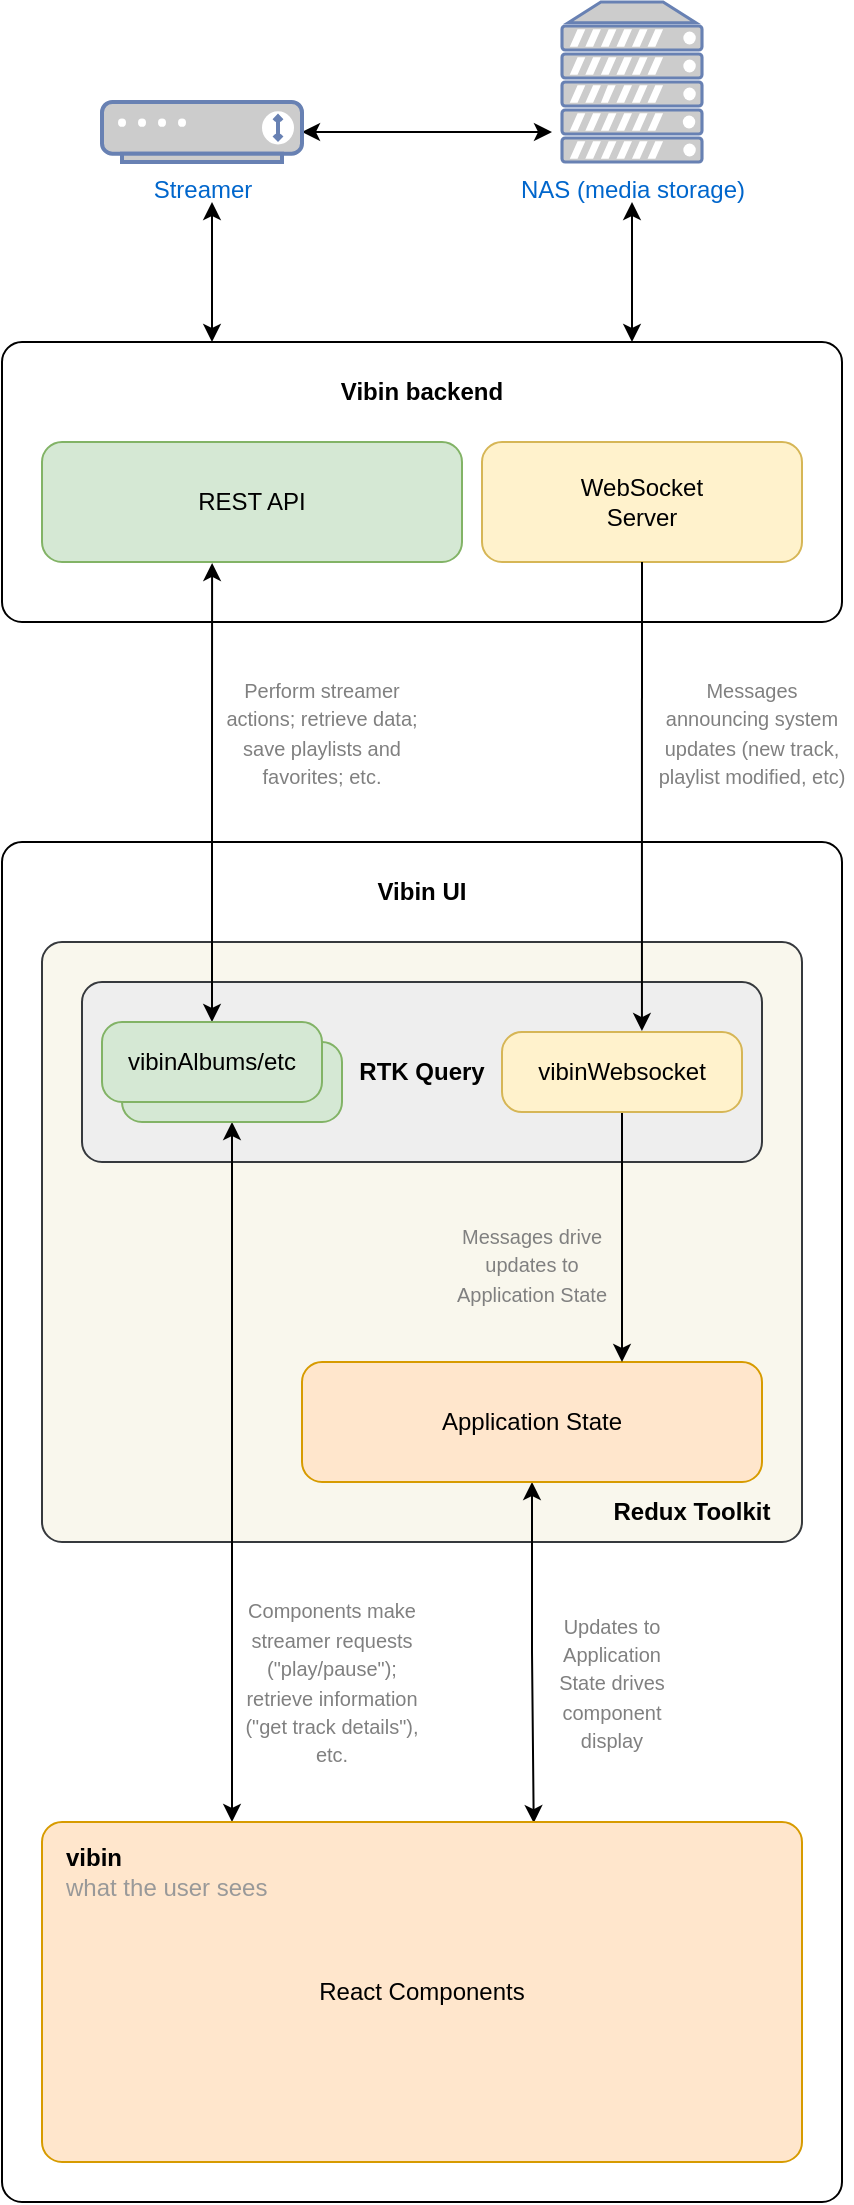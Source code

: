 <mxfile version="21.1.2" type="device">
  <diagram name="Page-1" id="BKR_YkzgPGulqMtl8ffd">
    <mxGraphModel dx="840" dy="1115" grid="1" gridSize="10" guides="1" tooltips="1" connect="1" arrows="1" fold="1" page="1" pageScale="1" pageWidth="1654" pageHeight="1169" math="0" shadow="0">
      <root>
        <mxCell id="0" />
        <mxCell id="1" parent="0" />
        <mxCell id="nwWhtCFXYri13Cr_h7zf-39" style="edgeStyle=orthogonalEdgeStyle;rounded=0;orthogonalLoop=1;jettySize=auto;html=1;exitX=0.75;exitY=0;exitDx=0;exitDy=0;startArrow=classic;startFill=1;" parent="1" source="nwWhtCFXYri13Cr_h7zf-1" edge="1">
          <mxGeometry relative="1" as="geometry">
            <mxPoint x="775" y="140" as="targetPoint" />
          </mxGeometry>
        </mxCell>
        <mxCell id="nwWhtCFXYri13Cr_h7zf-40" style="edgeStyle=orthogonalEdgeStyle;rounded=0;orthogonalLoop=1;jettySize=auto;html=1;exitX=0.25;exitY=0;exitDx=0;exitDy=0;startArrow=classic;startFill=1;" parent="1" source="nwWhtCFXYri13Cr_h7zf-1" edge="1">
          <mxGeometry relative="1" as="geometry">
            <mxPoint x="565" y="140" as="targetPoint" />
          </mxGeometry>
        </mxCell>
        <mxCell id="nwWhtCFXYri13Cr_h7zf-1" value="" style="rounded=1;whiteSpace=wrap;html=1;absoluteArcSize=1;" parent="1" vertex="1">
          <mxGeometry x="460" y="210" width="420" height="140" as="geometry" />
        </mxCell>
        <mxCell id="nwWhtCFXYri13Cr_h7zf-2" value="REST API" style="rounded=1;whiteSpace=wrap;html=1;absoluteArcSize=1;fillColor=#d5e8d4;strokeColor=#82b366;" parent="1" vertex="1">
          <mxGeometry x="480" y="260" width="210" height="60" as="geometry" />
        </mxCell>
        <mxCell id="nwWhtCFXYri13Cr_h7zf-3" value="WebSocket&lt;br&gt;Server" style="rounded=1;whiteSpace=wrap;html=1;absoluteArcSize=1;fillColor=#fff2cc;strokeColor=#d6b656;" parent="1" vertex="1">
          <mxGeometry x="700" y="260" width="160" height="60" as="geometry" />
        </mxCell>
        <mxCell id="nwWhtCFXYri13Cr_h7zf-4" value="&lt;b&gt;Vibin backend&lt;/b&gt;" style="text;html=1;strokeColor=none;fillColor=none;align=center;verticalAlign=middle;whiteSpace=wrap;rounded=0;" parent="1" vertex="1">
          <mxGeometry x="620" y="220" width="100" height="30" as="geometry" />
        </mxCell>
        <mxCell id="nwWhtCFXYri13Cr_h7zf-5" value="" style="rounded=1;whiteSpace=wrap;html=1;absoluteArcSize=1;" parent="1" vertex="1">
          <mxGeometry x="460" y="460" width="420" height="680" as="geometry" />
        </mxCell>
        <mxCell id="nwWhtCFXYri13Cr_h7zf-6" value="" style="rounded=1;whiteSpace=wrap;html=1;absoluteArcSize=1;fillColor=#f9f7ed;strokeColor=#36393d;" parent="1" vertex="1">
          <mxGeometry x="480" y="510" width="380" height="300" as="geometry" />
        </mxCell>
        <mxCell id="nwWhtCFXYri13Cr_h7zf-18" style="edgeStyle=orthogonalEdgeStyle;rounded=0;orthogonalLoop=1;jettySize=auto;html=1;exitX=0.5;exitY=1;exitDx=0;exitDy=0;entryX=0.647;entryY=0.003;entryDx=0;entryDy=0;entryPerimeter=0;startArrow=classic;startFill=1;" parent="1" source="nwWhtCFXYri13Cr_h7zf-7" target="nwWhtCFXYri13Cr_h7zf-9" edge="1">
          <mxGeometry relative="1" as="geometry" />
        </mxCell>
        <mxCell id="nwWhtCFXYri13Cr_h7zf-7" value="Application State" style="rounded=1;whiteSpace=wrap;html=1;absoluteArcSize=1;fillColor=#ffe6cc;strokeColor=#d79b00;" parent="1" vertex="1">
          <mxGeometry x="610" y="720" width="230" height="60" as="geometry" />
        </mxCell>
        <mxCell id="nwWhtCFXYri13Cr_h7zf-8" value="&lt;b&gt;RTK Query&lt;/b&gt;" style="rounded=1;whiteSpace=wrap;html=1;absoluteArcSize=1;fillColor=#eeeeee;strokeColor=#36393d;" parent="1" vertex="1">
          <mxGeometry x="500" y="530" width="340" height="90" as="geometry" />
        </mxCell>
        <mxCell id="nwWhtCFXYri13Cr_h7zf-16" style="edgeStyle=orthogonalEdgeStyle;rounded=0;orthogonalLoop=1;jettySize=auto;html=1;exitX=0.25;exitY=0;exitDx=0;exitDy=0;entryX=0.5;entryY=1;entryDx=0;entryDy=0;startArrow=classic;startFill=1;" parent="1" source="nwWhtCFXYri13Cr_h7zf-9" target="nwWhtCFXYri13Cr_h7zf-12" edge="1">
          <mxGeometry relative="1" as="geometry" />
        </mxCell>
        <mxCell id="nwWhtCFXYri13Cr_h7zf-9" value="React Components" style="rounded=1;whiteSpace=wrap;html=1;absoluteArcSize=1;fillColor=#ffe6cc;strokeColor=#d79b00;" parent="1" vertex="1">
          <mxGeometry x="480" y="950" width="380" height="170" as="geometry" />
        </mxCell>
        <mxCell id="nwWhtCFXYri13Cr_h7zf-10" value="Vibin UI" style="text;html=1;strokeColor=none;fillColor=none;align=center;verticalAlign=middle;whiteSpace=wrap;rounded=0;fontStyle=1" parent="1" vertex="1">
          <mxGeometry x="640" y="470" width="60" height="30" as="geometry" />
        </mxCell>
        <mxCell id="nwWhtCFXYri13Cr_h7zf-37" style="edgeStyle=orthogonalEdgeStyle;rounded=0;orthogonalLoop=1;jettySize=auto;html=1;exitX=0.5;exitY=1;exitDx=0;exitDy=0;" parent="1" source="nwWhtCFXYri13Cr_h7zf-11" edge="1">
          <mxGeometry relative="1" as="geometry">
            <mxPoint x="770" y="720" as="targetPoint" />
          </mxGeometry>
        </mxCell>
        <mxCell id="nwWhtCFXYri13Cr_h7zf-11" value="vibinWebsocket" style="rounded=1;whiteSpace=wrap;html=1;absoluteArcSize=1;fillColor=#fff2cc;strokeColor=#d6b656;" parent="1" vertex="1">
          <mxGeometry x="710" y="555" width="120" height="40" as="geometry" />
        </mxCell>
        <mxCell id="nwWhtCFXYri13Cr_h7zf-12" value="" style="rounded=1;whiteSpace=wrap;html=1;absoluteArcSize=1;fillColor=#d5e8d4;strokeColor=#82b366;" parent="1" vertex="1">
          <mxGeometry x="520" y="560" width="110" height="40" as="geometry" />
        </mxCell>
        <mxCell id="nwWhtCFXYri13Cr_h7zf-19" style="edgeStyle=orthogonalEdgeStyle;rounded=0;orthogonalLoop=1;jettySize=auto;html=1;exitX=0.5;exitY=0;exitDx=0;exitDy=0;entryX=0.405;entryY=1.008;entryDx=0;entryDy=0;entryPerimeter=0;startArrow=classic;startFill=1;" parent="1" source="nwWhtCFXYri13Cr_h7zf-13" target="nwWhtCFXYri13Cr_h7zf-2" edge="1">
          <mxGeometry relative="1" as="geometry" />
        </mxCell>
        <mxCell id="nwWhtCFXYri13Cr_h7zf-13" value="vibinAlbums/etc" style="rounded=1;whiteSpace=wrap;html=1;absoluteArcSize=1;fillColor=#d5e8d4;strokeColor=#82b366;" parent="1" vertex="1">
          <mxGeometry x="510" y="550" width="110" height="40" as="geometry" />
        </mxCell>
        <mxCell id="nwWhtCFXYri13Cr_h7zf-14" value="&lt;b&gt;Redux Toolkit&lt;/b&gt;" style="text;html=1;strokeColor=none;fillColor=none;align=center;verticalAlign=middle;whiteSpace=wrap;rounded=0;" parent="1" vertex="1">
          <mxGeometry x="760" y="780" width="90" height="30" as="geometry" />
        </mxCell>
        <mxCell id="nwWhtCFXYri13Cr_h7zf-17" style="edgeStyle=orthogonalEdgeStyle;rounded=0;orthogonalLoop=1;jettySize=auto;html=1;exitX=0.5;exitY=1;exitDx=0;exitDy=0;entryX=0.583;entryY=-0.012;entryDx=0;entryDy=0;entryPerimeter=0;" parent="1" source="nwWhtCFXYri13Cr_h7zf-3" target="nwWhtCFXYri13Cr_h7zf-11" edge="1">
          <mxGeometry relative="1" as="geometry" />
        </mxCell>
        <mxCell id="nwWhtCFXYri13Cr_h7zf-21" value="NAS (media storage)" style="fontColor=#0066CC;verticalAlign=top;verticalLabelPosition=bottom;labelPosition=center;align=center;html=1;outlineConnect=0;fillColor=#CCCCCC;strokeColor=#6881B3;gradientColor=none;gradientDirection=north;strokeWidth=2;shape=mxgraph.networks.server;" parent="1" vertex="1">
          <mxGeometry x="740" y="40" width="70" height="80" as="geometry" />
        </mxCell>
        <mxCell id="nwWhtCFXYri13Cr_h7zf-26" style="edgeStyle=orthogonalEdgeStyle;rounded=0;orthogonalLoop=1;jettySize=auto;html=1;startArrow=classic;startFill=1;" parent="1" source="nwWhtCFXYri13Cr_h7zf-22" edge="1">
          <mxGeometry relative="1" as="geometry">
            <mxPoint x="735" y="105" as="targetPoint" />
          </mxGeometry>
        </mxCell>
        <mxCell id="nwWhtCFXYri13Cr_h7zf-22" value="Streamer" style="fontColor=#0066CC;verticalAlign=top;verticalLabelPosition=bottom;labelPosition=center;align=center;html=1;outlineConnect=0;fillColor=#CCCCCC;strokeColor=#6881B3;gradientColor=none;gradientDirection=north;strokeWidth=2;shape=mxgraph.networks.modem;" parent="1" vertex="1">
          <mxGeometry x="510" y="90" width="100" height="30" as="geometry" />
        </mxCell>
        <mxCell id="nwWhtCFXYri13Cr_h7zf-30" value="&lt;font style=&quot;font-size: 10px;&quot; color=&quot;#808080&quot;&gt;Components make streamer requests (&quot;play/pause&quot;); retrieve information (&quot;get track details&quot;), etc.&lt;/font&gt;" style="text;html=1;strokeColor=none;fillColor=none;align=center;verticalAlign=middle;whiteSpace=wrap;rounded=0;fontColor=#CCCCCC;" parent="1" vertex="1">
          <mxGeometry x="580" y="820" width="90" height="120" as="geometry" />
        </mxCell>
        <mxCell id="nwWhtCFXYri13Cr_h7zf-34" value="&lt;font style=&quot;font-size: 10px;&quot; color=&quot;#808080&quot;&gt;Messages announcing system updates (new track, playlist modified, etc)&lt;/font&gt;" style="text;html=1;strokeColor=none;fillColor=none;align=center;verticalAlign=middle;whiteSpace=wrap;rounded=0;fontColor=#CCCCCC;" parent="1" vertex="1">
          <mxGeometry x="785" y="370" width="100" height="70" as="geometry" />
        </mxCell>
        <mxCell id="nwWhtCFXYri13Cr_h7zf-35" value="&lt;font style=&quot;font-size: 10px;&quot; color=&quot;#808080&quot;&gt;Updates to Application State drives component display&lt;/font&gt;" style="text;html=1;strokeColor=none;fillColor=none;align=center;verticalAlign=middle;whiteSpace=wrap;rounded=0;fontColor=#CCCCCC;" parent="1" vertex="1">
          <mxGeometry x="730" y="838.75" width="70" height="82.5" as="geometry" />
        </mxCell>
        <mxCell id="nwWhtCFXYri13Cr_h7zf-36" value="&lt;font style=&quot;font-size: 10px;&quot; color=&quot;#808080&quot;&gt;Messages drive updates to Application State&lt;/font&gt;" style="text;html=1;strokeColor=none;fillColor=none;align=center;verticalAlign=middle;whiteSpace=wrap;rounded=0;fontColor=#CCCCCC;" parent="1" vertex="1">
          <mxGeometry x="685" y="650" width="80" height="42.5" as="geometry" />
        </mxCell>
        <mxCell id="nwWhtCFXYri13Cr_h7zf-41" value="&lt;font style=&quot;font-size: 10px;&quot; color=&quot;#808080&quot;&gt;Perform streamer actions; retrieve data; save playlists and favorites;&amp;nbsp;etc.&lt;/font&gt;" style="text;html=1;strokeColor=none;fillColor=none;align=center;verticalAlign=middle;whiteSpace=wrap;rounded=0;fontColor=#CCCCCC;" parent="1" vertex="1">
          <mxGeometry x="570" y="370" width="100" height="70" as="geometry" />
        </mxCell>
        <mxCell id="nwWhtCFXYri13Cr_h7zf-42" value="&lt;b&gt;vibin&lt;br&gt;&lt;/b&gt;&lt;font color=&quot;#999999&quot;&gt;what the user sees&lt;/font&gt;" style="text;html=1;strokeColor=none;fillColor=none;align=left;verticalAlign=middle;whiteSpace=wrap;rounded=0;" parent="1" vertex="1">
          <mxGeometry x="490" y="960" width="150" height="30" as="geometry" />
        </mxCell>
      </root>
    </mxGraphModel>
  </diagram>
</mxfile>
